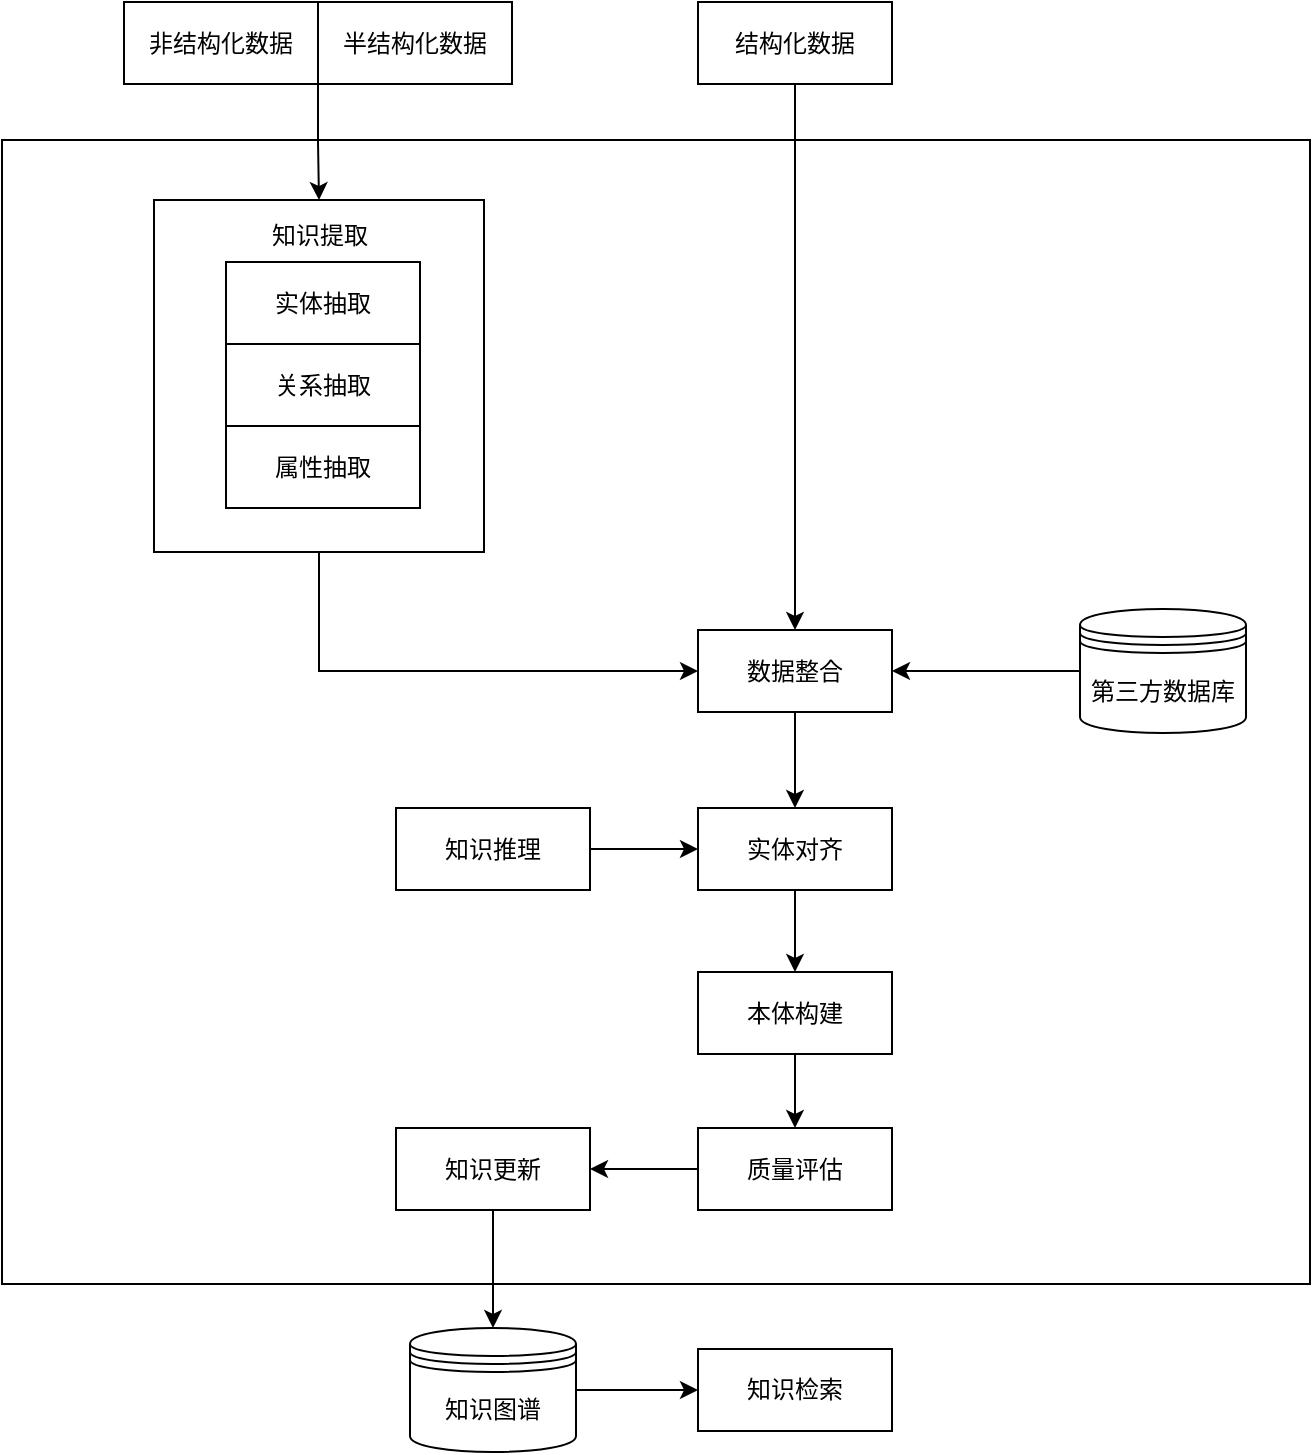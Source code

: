 <mxfile version="14.6.13" type="github">
  <diagram id="-HxQ1_xSUIL-mlMlBiPt" name="1.1">
    <mxGraphModel dx="868" dy="394" grid="0" gridSize="10" guides="1" tooltips="1" connect="1" arrows="1" fold="1" page="1" pageScale="1" pageWidth="827" pageHeight="1169" math="0" shadow="0">
      <root>
        <mxCell id="0" />
        <mxCell id="1" parent="0" />
        <mxCell id="EBIfttQoLs3U-4yyH2XJ-40" value="" style="rounded=0;whiteSpace=wrap;html=1;shadow=0;" vertex="1" parent="1">
          <mxGeometry x="52" y="173" width="654" height="572" as="geometry" />
        </mxCell>
        <mxCell id="EBIfttQoLs3U-4yyH2XJ-23" style="edgeStyle=orthogonalEdgeStyle;rounded=0;orthogonalLoop=1;jettySize=auto;html=1;exitX=0.5;exitY=1;exitDx=0;exitDy=0;entryX=0;entryY=0.5;entryDx=0;entryDy=0;" edge="1" parent="1" source="EBIfttQoLs3U-4yyH2XJ-8" target="EBIfttQoLs3U-4yyH2XJ-16">
          <mxGeometry relative="1" as="geometry" />
        </mxCell>
        <mxCell id="EBIfttQoLs3U-4yyH2XJ-8" value="" style="rounded=0;whiteSpace=wrap;html=1;" vertex="1" parent="1">
          <mxGeometry x="128" y="203" width="165" height="176" as="geometry" />
        </mxCell>
        <mxCell id="EBIfttQoLs3U-4yyH2XJ-1" value="非结构化数据" style="rounded=0;whiteSpace=wrap;html=1;" vertex="1" parent="1">
          <mxGeometry x="113" y="104" width="97" height="41" as="geometry" />
        </mxCell>
        <mxCell id="EBIfttQoLs3U-4yyH2XJ-18" style="edgeStyle=orthogonalEdgeStyle;rounded=0;orthogonalLoop=1;jettySize=auto;html=1;" edge="1" parent="1" source="EBIfttQoLs3U-4yyH2XJ-2" target="EBIfttQoLs3U-4yyH2XJ-16">
          <mxGeometry relative="1" as="geometry" />
        </mxCell>
        <mxCell id="EBIfttQoLs3U-4yyH2XJ-2" value="第三方数据库" style="shape=datastore;whiteSpace=wrap;html=1;" vertex="1" parent="1">
          <mxGeometry x="591" y="407.5" width="83" height="62" as="geometry" />
        </mxCell>
        <mxCell id="EBIfttQoLs3U-4yyH2XJ-15" style="edgeStyle=orthogonalEdgeStyle;rounded=0;orthogonalLoop=1;jettySize=auto;html=1;exitX=0;exitY=1;exitDx=0;exitDy=0;entryX=0.5;entryY=0;entryDx=0;entryDy=0;" edge="1" parent="1" source="EBIfttQoLs3U-4yyH2XJ-3" target="EBIfttQoLs3U-4yyH2XJ-8">
          <mxGeometry relative="1" as="geometry" />
        </mxCell>
        <mxCell id="EBIfttQoLs3U-4yyH2XJ-3" value="半结构化数据" style="rounded=0;whiteSpace=wrap;html=1;" vertex="1" parent="1">
          <mxGeometry x="210" y="104" width="97" height="41" as="geometry" />
        </mxCell>
        <mxCell id="EBIfttQoLs3U-4yyH2XJ-17" style="edgeStyle=orthogonalEdgeStyle;rounded=0;orthogonalLoop=1;jettySize=auto;html=1;exitX=0.5;exitY=1;exitDx=0;exitDy=0;entryX=0.5;entryY=0;entryDx=0;entryDy=0;" edge="1" parent="1" source="EBIfttQoLs3U-4yyH2XJ-4" target="EBIfttQoLs3U-4yyH2XJ-16">
          <mxGeometry relative="1" as="geometry" />
        </mxCell>
        <mxCell id="EBIfttQoLs3U-4yyH2XJ-4" value="结构化数据" style="rounded=0;whiteSpace=wrap;html=1;" vertex="1" parent="1">
          <mxGeometry x="400" y="104" width="97" height="41" as="geometry" />
        </mxCell>
        <mxCell id="EBIfttQoLs3U-4yyH2XJ-5" value="实体抽取" style="rounded=0;whiteSpace=wrap;html=1;" vertex="1" parent="1">
          <mxGeometry x="164" y="234" width="97" height="41" as="geometry" />
        </mxCell>
        <mxCell id="EBIfttQoLs3U-4yyH2XJ-6" value="关系抽取" style="rounded=0;whiteSpace=wrap;html=1;" vertex="1" parent="1">
          <mxGeometry x="164" y="275" width="97" height="41" as="geometry" />
        </mxCell>
        <mxCell id="EBIfttQoLs3U-4yyH2XJ-7" value="属性抽取" style="rounded=0;whiteSpace=wrap;html=1;" vertex="1" parent="1">
          <mxGeometry x="164" y="316" width="97" height="41" as="geometry" />
        </mxCell>
        <mxCell id="EBIfttQoLs3U-4yyH2XJ-9" value="知识提取" style="text;html=1;strokeColor=none;fillColor=none;align=center;verticalAlign=middle;whiteSpace=wrap;rounded=0;" vertex="1" parent="1">
          <mxGeometry x="182.5" y="210" width="56" height="21" as="geometry" />
        </mxCell>
        <mxCell id="EBIfttQoLs3U-4yyH2XJ-31" style="edgeStyle=orthogonalEdgeStyle;rounded=0;orthogonalLoop=1;jettySize=auto;html=1;exitX=0.5;exitY=1;exitDx=0;exitDy=0;" edge="1" parent="1" source="EBIfttQoLs3U-4yyH2XJ-16" target="EBIfttQoLs3U-4yyH2XJ-26">
          <mxGeometry relative="1" as="geometry" />
        </mxCell>
        <mxCell id="EBIfttQoLs3U-4yyH2XJ-16" value="数据整合" style="rounded=0;whiteSpace=wrap;html=1;" vertex="1" parent="1">
          <mxGeometry x="400" y="418" width="97" height="41" as="geometry" />
        </mxCell>
        <mxCell id="EBIfttQoLs3U-4yyH2XJ-33" style="edgeStyle=orthogonalEdgeStyle;rounded=0;orthogonalLoop=1;jettySize=auto;html=1;exitX=0.5;exitY=1;exitDx=0;exitDy=0;" edge="1" parent="1" source="EBIfttQoLs3U-4yyH2XJ-25" target="EBIfttQoLs3U-4yyH2XJ-27">
          <mxGeometry relative="1" as="geometry" />
        </mxCell>
        <mxCell id="EBIfttQoLs3U-4yyH2XJ-25" value="本体构建" style="rounded=0;whiteSpace=wrap;html=1;" vertex="1" parent="1">
          <mxGeometry x="400" y="589" width="97" height="41" as="geometry" />
        </mxCell>
        <mxCell id="EBIfttQoLs3U-4yyH2XJ-32" style="edgeStyle=orthogonalEdgeStyle;rounded=0;orthogonalLoop=1;jettySize=auto;html=1;exitX=0.5;exitY=1;exitDx=0;exitDy=0;" edge="1" parent="1" source="EBIfttQoLs3U-4yyH2XJ-26" target="EBIfttQoLs3U-4yyH2XJ-25">
          <mxGeometry relative="1" as="geometry" />
        </mxCell>
        <mxCell id="EBIfttQoLs3U-4yyH2XJ-26" value="实体对齐" style="rounded=0;whiteSpace=wrap;html=1;" vertex="1" parent="1">
          <mxGeometry x="400" y="507" width="97" height="41" as="geometry" />
        </mxCell>
        <mxCell id="EBIfttQoLs3U-4yyH2XJ-34" style="edgeStyle=orthogonalEdgeStyle;rounded=0;orthogonalLoop=1;jettySize=auto;html=1;exitX=0;exitY=0.5;exitDx=0;exitDy=0;" edge="1" parent="1" source="EBIfttQoLs3U-4yyH2XJ-27" target="EBIfttQoLs3U-4yyH2XJ-29">
          <mxGeometry relative="1" as="geometry" />
        </mxCell>
        <mxCell id="EBIfttQoLs3U-4yyH2XJ-27" value="质量评估" style="rounded=0;whiteSpace=wrap;html=1;" vertex="1" parent="1">
          <mxGeometry x="400" y="667" width="97" height="41" as="geometry" />
        </mxCell>
        <mxCell id="EBIfttQoLs3U-4yyH2XJ-30" style="edgeStyle=orthogonalEdgeStyle;rounded=0;orthogonalLoop=1;jettySize=auto;html=1;exitX=1;exitY=0.5;exitDx=0;exitDy=0;entryX=0;entryY=0.5;entryDx=0;entryDy=0;" edge="1" parent="1" source="EBIfttQoLs3U-4yyH2XJ-28" target="EBIfttQoLs3U-4yyH2XJ-26">
          <mxGeometry relative="1" as="geometry" />
        </mxCell>
        <mxCell id="EBIfttQoLs3U-4yyH2XJ-28" value="知识推理" style="rounded=0;whiteSpace=wrap;html=1;" vertex="1" parent="1">
          <mxGeometry x="249" y="507" width="97" height="41" as="geometry" />
        </mxCell>
        <mxCell id="EBIfttQoLs3U-4yyH2XJ-39" style="edgeStyle=orthogonalEdgeStyle;rounded=0;orthogonalLoop=1;jettySize=auto;html=1;exitX=0.5;exitY=1;exitDx=0;exitDy=0;" edge="1" parent="1" source="EBIfttQoLs3U-4yyH2XJ-29" target="EBIfttQoLs3U-4yyH2XJ-35">
          <mxGeometry relative="1" as="geometry" />
        </mxCell>
        <mxCell id="EBIfttQoLs3U-4yyH2XJ-29" value="知识更新" style="rounded=0;whiteSpace=wrap;html=1;" vertex="1" parent="1">
          <mxGeometry x="249" y="667" width="97" height="41" as="geometry" />
        </mxCell>
        <mxCell id="EBIfttQoLs3U-4yyH2XJ-38" style="edgeStyle=orthogonalEdgeStyle;rounded=0;orthogonalLoop=1;jettySize=auto;html=1;exitX=1;exitY=0.5;exitDx=0;exitDy=0;" edge="1" parent="1" source="EBIfttQoLs3U-4yyH2XJ-35" target="EBIfttQoLs3U-4yyH2XJ-37">
          <mxGeometry relative="1" as="geometry" />
        </mxCell>
        <mxCell id="EBIfttQoLs3U-4yyH2XJ-35" value="知识图谱" style="shape=datastore;whiteSpace=wrap;html=1;" vertex="1" parent="1">
          <mxGeometry x="256" y="767" width="83" height="62" as="geometry" />
        </mxCell>
        <mxCell id="EBIfttQoLs3U-4yyH2XJ-37" value="知识检索" style="rounded=0;whiteSpace=wrap;html=1;" vertex="1" parent="1">
          <mxGeometry x="400" y="777.5" width="97" height="41" as="geometry" />
        </mxCell>
      </root>
    </mxGraphModel>
  </diagram>
</mxfile>
